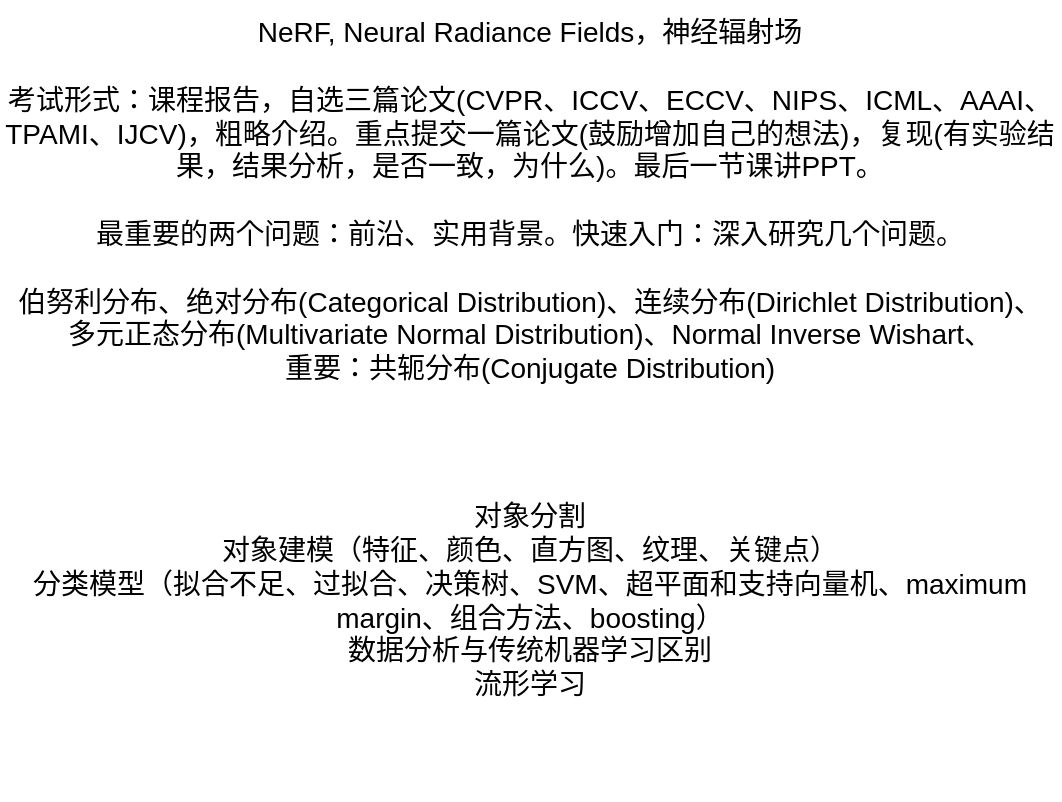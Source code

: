 <mxfile version="21.8.1" type="github">
  <diagram name="第 1 页" id="8saL1OhqFDcUNK80V5r-">
    <mxGraphModel dx="922" dy="539" grid="1" gridSize="10" guides="1" tooltips="1" connect="1" arrows="1" fold="1" page="1" pageScale="1" pageWidth="827" pageHeight="1169" math="0" shadow="0">
      <root>
        <mxCell id="0" />
        <mxCell id="1" parent="0" />
        <mxCell id="YGvIgLedCp6DtXdnREWc-1" value="&lt;font style=&quot;font-size: 14px;&quot;&gt;NeRF, Neural Radiance Fields，神经辐射场&lt;br&gt;&lt;br&gt;考试形式：课程报告，自选三篇论文(CVPR、ICCV、ECCV、NIPS、ICML、AAAI、TPAMI、IJCV)，粗略介绍。重点提交一篇论文(鼓励增加自己的想法)，复现(有实验结果，结果分析，是否一致，为什么)。最后一节课讲PPT。&lt;br&gt;&lt;br&gt;最重要的两个问题：前沿、实用背景。快速入门：深入研究几个问题。&lt;br&gt;&lt;br&gt;伯努利分布、绝对分布(Categorical Distribution)、连续分布(Dirichlet Distribution)、&lt;br&gt;多元正态分布(Multivariate Normal Distribution)、Normal Inverse Wishart、&lt;br&gt;重要：共轭分布(Conjugate Distribution)&lt;br&gt;&lt;/font&gt;" style="text;html=1;strokeColor=none;fillColor=none;align=center;verticalAlign=middle;whiteSpace=wrap;rounded=0;" parent="1" vertex="1">
          <mxGeometry x="80" y="70" width="530" height="200" as="geometry" />
        </mxCell>
        <mxCell id="nvw_jpVLHvtrTZEw8dhR-2" value="&lt;font style=&quot;font-size: 14px;&quot;&gt;对象分割&lt;br&gt;对象建模（特征、颜色、直方图、纹理、关键点）&lt;br&gt;分类模型（拟合不足、过拟合、决策树、SVM、超平面和支持向量机、maximum margin、组合方法、boosting）&lt;br&gt;数据分析与传统机器学习区别&lt;br&gt;流形学习&lt;br&gt;&lt;/font&gt;" style="text;html=1;strokeColor=none;fillColor=none;align=center;verticalAlign=middle;whiteSpace=wrap;rounded=0;" vertex="1" parent="1">
          <mxGeometry x="80" y="270" width="530" height="200" as="geometry" />
        </mxCell>
      </root>
    </mxGraphModel>
  </diagram>
</mxfile>

